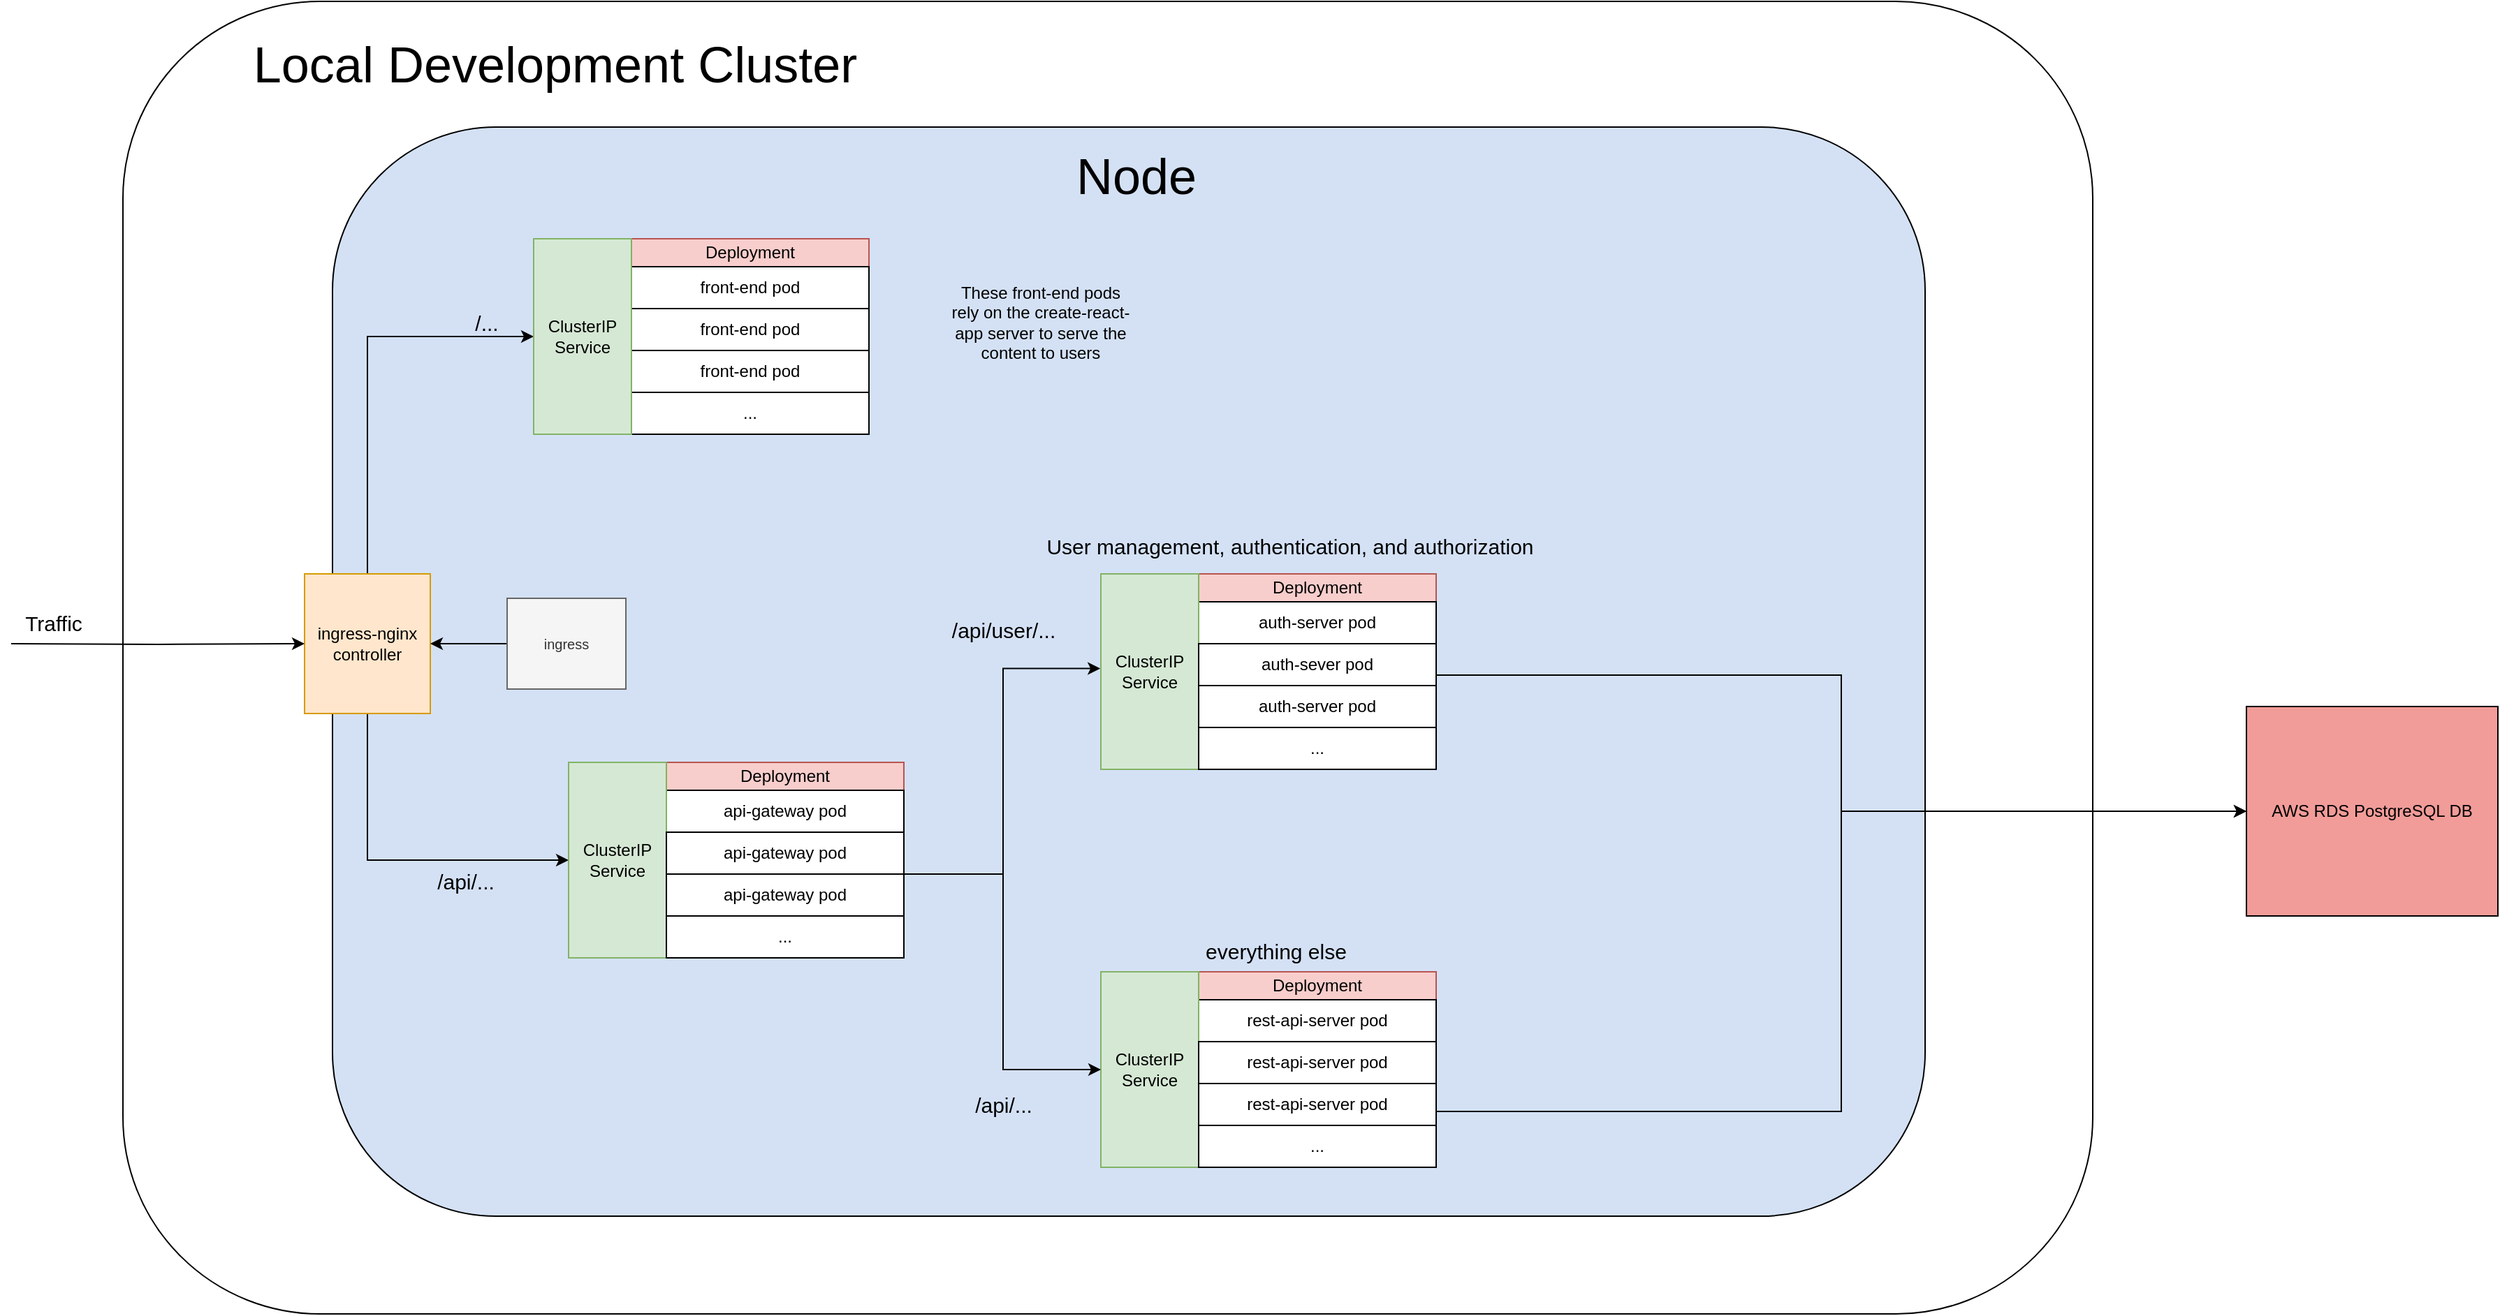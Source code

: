 <mxfile version="14.6.13" type="device" pages="2"><diagram id="BUN0zeX8ErIfLA1Tuo8H" name="Page-1"><mxGraphModel dx="4293" dy="1508" grid="1" gridSize="10" guides="1" tooltips="1" connect="1" arrows="1" fold="1" page="1" pageScale="1" pageWidth="850" pageHeight="1100" math="0" shadow="0"><root><mxCell id="0"/><mxCell id="1" parent="0"/><mxCell id="x5zKE7zBsJ3YWNM0htOx-2" value="" style="rounded=1;whiteSpace=wrap;html=1;" vertex="1" parent="1"><mxGeometry x="70" y="130" width="1410" height="940" as="geometry"/></mxCell><mxCell id="LdxUc2a8x4ET88XI-WHW-264" value="" style="ellipse;whiteSpace=wrap;html=1;" parent="1" vertex="1"><mxGeometry x="635" y="295" width="150" height="90" as="geometry"/></mxCell><mxCell id="bsgLZ-kpTbiOzReewNby-19" value="" style="rounded=1;whiteSpace=wrap;html=1;fillColor=#D4E1F5;" parent="1" vertex="1"><mxGeometry x="220" y="220" width="1140" height="780" as="geometry"/></mxCell><mxCell id="NH68k7Bs9rFK-1t2UABl-46" style="edgeStyle=orthogonalEdgeStyle;rounded=0;orthogonalLoop=1;jettySize=auto;html=1;exitX=0.5;exitY=0;exitDx=0;exitDy=0;entryX=0;entryY=0.5;entryDx=0;entryDy=0;" parent="1" source="NH68k7Bs9rFK-1t2UABl-1" target="NH68k7Bs9rFK-1t2UABl-45" edge="1"><mxGeometry relative="1" as="geometry"/></mxCell><mxCell id="bsgLZ-kpTbiOzReewNby-8" style="edgeStyle=orthogonalEdgeStyle;rounded=0;orthogonalLoop=1;jettySize=auto;html=1;exitX=0.5;exitY=1;exitDx=0;exitDy=0;entryX=0;entryY=0.5;entryDx=0;entryDy=0;" parent="1" source="NH68k7Bs9rFK-1t2UABl-1" target="bsgLZ-kpTbiOzReewNby-4" edge="1"><mxGeometry relative="1" as="geometry"/></mxCell><mxCell id="NH68k7Bs9rFK-1t2UABl-1" value="ingress-nginx controller" style="rounded=0;whiteSpace=wrap;html=1;fillColor=#ffe6cc;strokeColor=#d79b00;" parent="1" vertex="1"><mxGeometry x="200" y="540" width="90" height="100" as="geometry"/></mxCell><mxCell id="NH68k7Bs9rFK-1t2UABl-12" value="" style="rounded=0;whiteSpace=wrap;html=1;" parent="1" vertex="1"><mxGeometry x="434" y="300" width="170" height="140" as="geometry"/></mxCell><mxCell id="NH68k7Bs9rFK-1t2UABl-17" value="Deployment" style="rounded=0;whiteSpace=wrap;html=1;fillColor=#f8cecc;strokeColor=#b85450;" parent="1" vertex="1"><mxGeometry x="434" y="300" width="170" height="20" as="geometry"/></mxCell><mxCell id="NH68k7Bs9rFK-1t2UABl-21" value="front-end pod" style="rounded=0;whiteSpace=wrap;html=1;" parent="1" vertex="1"><mxGeometry x="434" y="320" width="170" height="30" as="geometry"/></mxCell><mxCell id="NH68k7Bs9rFK-1t2UABl-23" value="front-end pod" style="rounded=0;whiteSpace=wrap;html=1;" parent="1" vertex="1"><mxGeometry x="434" y="350" width="170" height="30" as="geometry"/></mxCell><mxCell id="NH68k7Bs9rFK-1t2UABl-24" value="front-end pod" style="rounded=0;whiteSpace=wrap;html=1;" parent="1" vertex="1"><mxGeometry x="434" y="380" width="170" height="30" as="geometry"/></mxCell><mxCell id="NH68k7Bs9rFK-1t2UABl-25" value="..." style="rounded=0;whiteSpace=wrap;html=1;" parent="1" vertex="1"><mxGeometry x="434" y="410" width="170" height="30" as="geometry"/></mxCell><mxCell id="NH68k7Bs9rFK-1t2UABl-45" value="ClusterIP Service" style="rounded=0;whiteSpace=wrap;html=1;fillColor=#d5e8d4;strokeColor=#82b366;" parent="1" vertex="1"><mxGeometry x="364" y="300" width="70" height="140" as="geometry"/></mxCell><mxCell id="NH68k7Bs9rFK-1t2UABl-49" value="&lt;font style=&quot;font-size: 15px&quot;&gt;/api/...&lt;/font&gt;" style="text;html=1;resizable=0;autosize=1;align=center;verticalAlign=middle;points=[];fillColor=none;strokeColor=none;rounded=0;" parent="1" vertex="1"><mxGeometry x="285" y="750" width="60" height="20" as="geometry"/></mxCell><mxCell id="NH68k7Bs9rFK-1t2UABl-50" value="&lt;font style=&quot;font-size: 15px&quot;&gt;/...&lt;/font&gt;" style="text;html=1;resizable=0;autosize=1;align=center;verticalAlign=middle;points=[];fillColor=none;strokeColor=none;rounded=0;" parent="1" vertex="1"><mxGeometry x="315" y="350" width="30" height="20" as="geometry"/></mxCell><mxCell id="NH68k7Bs9rFK-1t2UABl-51" value="" style="rounded=0;whiteSpace=wrap;html=1;" parent="1" vertex="1"><mxGeometry x="840" y="560" width="170" height="120" as="geometry"/></mxCell><mxCell id="NH68k7Bs9rFK-1t2UABl-52" value="Deployment" style="rounded=0;whiteSpace=wrap;html=1;fillColor=#f8cecc;strokeColor=#b85450;" parent="1" vertex="1"><mxGeometry x="840" y="540" width="170" height="20" as="geometry"/></mxCell><mxCell id="NH68k7Bs9rFK-1t2UABl-53" value="auth-server pod" style="rounded=0;whiteSpace=wrap;html=1;" parent="1" vertex="1"><mxGeometry x="840" y="560" width="170" height="30" as="geometry"/></mxCell><mxCell id="NH68k7Bs9rFK-1t2UABl-75" value="ClusterIP Service" style="rounded=0;whiteSpace=wrap;html=1;fillColor=#d5e8d4;strokeColor=#82b366;" parent="1" vertex="1"><mxGeometry x="770" y="540" width="70" height="140" as="geometry"/></mxCell><mxCell id="NH68k7Bs9rFK-1t2UABl-82" value="" style="rounded=0;whiteSpace=wrap;html=1;" parent="1" vertex="1"><mxGeometry x="840" y="845" width="170" height="120" as="geometry"/></mxCell><mxCell id="NH68k7Bs9rFK-1t2UABl-83" value="Deployment" style="rounded=0;whiteSpace=wrap;html=1;fillColor=#f8cecc;strokeColor=#b85450;" parent="1" vertex="1"><mxGeometry x="840" y="825" width="170" height="20" as="geometry"/></mxCell><mxCell id="NH68k7Bs9rFK-1t2UABl-84" value="rest-api-server pod" style="rounded=0;whiteSpace=wrap;html=1;" parent="1" vertex="1"><mxGeometry x="840" y="845" width="170" height="30" as="geometry"/></mxCell><mxCell id="NH68k7Bs9rFK-1t2UABl-85" value="ClusterIP Service" style="rounded=0;whiteSpace=wrap;html=1;fillColor=#d5e8d4;strokeColor=#82b366;" parent="1" vertex="1"><mxGeometry x="770" y="825" width="70" height="140" as="geometry"/></mxCell><mxCell id="NH68k7Bs9rFK-1t2UABl-95" value="&lt;font style=&quot;font-size: 15px&quot;&gt;User management, authentication, and authorization&lt;/font&gt;" style="text;html=1;resizable=0;autosize=1;align=center;verticalAlign=middle;points=[];fillColor=none;strokeColor=none;rounded=0;labelBackgroundColor=none;" parent="1" vertex="1"><mxGeometry x="725" y="510" width="360" height="20" as="geometry"/></mxCell><mxCell id="qw8Diko-G9ZeuLJR0sN6-1" value="&lt;span style=&quot;font-size: 36px&quot;&gt;Local Development Cluster&lt;/span&gt;" style="text;html=1;resizable=0;autosize=1;align=center;verticalAlign=middle;points=[];fillColor=none;strokeColor=none;rounded=0;" parent="1" vertex="1"><mxGeometry x="154" y="160" width="450" height="30" as="geometry"/></mxCell><mxCell id="bsgLZ-kpTbiOzReewNby-17" style="edgeStyle=orthogonalEdgeStyle;rounded=0;orthogonalLoop=1;jettySize=auto;html=1;exitX=1;exitY=1;exitDx=0;exitDy=0;entryX=0;entryY=0.5;entryDx=0;entryDy=0;" parent="1" source="wJmKBXI6RJ40PAZ7qnUp-6" target="bsgLZ-kpTbiOzReewNby-11" edge="1"><mxGeometry relative="1" as="geometry"/></mxCell><mxCell id="wJmKBXI6RJ40PAZ7qnUp-6" value="rest-api-server&amp;nbsp;pod" style="rounded=0;whiteSpace=wrap;html=1;" parent="1" vertex="1"><mxGeometry x="840" y="875" width="170" height="30" as="geometry"/></mxCell><mxCell id="wJmKBXI6RJ40PAZ7qnUp-7" value="rest-api-server&amp;nbsp;pod" style="rounded=0;whiteSpace=wrap;html=1;" parent="1" vertex="1"><mxGeometry x="840" y="905" width="170" height="30" as="geometry"/></mxCell><mxCell id="wJmKBXI6RJ40PAZ7qnUp-8" value="..." style="rounded=0;whiteSpace=wrap;html=1;" parent="1" vertex="1"><mxGeometry x="840" y="935" width="170" height="30" as="geometry"/></mxCell><mxCell id="bsgLZ-kpTbiOzReewNby-18" style="edgeStyle=orthogonalEdgeStyle;rounded=0;orthogonalLoop=1;jettySize=auto;html=1;exitX=1;exitY=0.75;exitDx=0;exitDy=0;entryX=0;entryY=0.5;entryDx=0;entryDy=0;" parent="1" source="wJmKBXI6RJ40PAZ7qnUp-9" target="bsgLZ-kpTbiOzReewNby-11" edge="1"><mxGeometry relative="1" as="geometry"/></mxCell><mxCell id="wJmKBXI6RJ40PAZ7qnUp-9" value="auth-sever pod" style="rounded=0;whiteSpace=wrap;html=1;" parent="1" vertex="1"><mxGeometry x="840" y="590" width="170" height="30" as="geometry"/></mxCell><mxCell id="wJmKBXI6RJ40PAZ7qnUp-10" value="auth-server pod" style="rounded=0;whiteSpace=wrap;html=1;" parent="1" vertex="1"><mxGeometry x="840" y="620" width="170" height="30" as="geometry"/></mxCell><mxCell id="wJmKBXI6RJ40PAZ7qnUp-11" value="..." style="rounded=0;whiteSpace=wrap;html=1;" parent="1" vertex="1"><mxGeometry x="840" y="650" width="170" height="30" as="geometry"/></mxCell><mxCell id="wJmKBXI6RJ40PAZ7qnUp-12" value="&lt;font style=&quot;font-size: 15px&quot;&gt;everything else&lt;/font&gt;" style="text;html=1;resizable=0;autosize=1;align=center;verticalAlign=middle;points=[];fillColor=none;strokeColor=none;rounded=0;labelBackgroundColor=none;" parent="1" vertex="1"><mxGeometry x="835" y="800" width="120" height="20" as="geometry"/></mxCell><mxCell id="vpx-vTLtZu9tzauboUVG-5" value="&lt;font style=&quot;font-size: 36px&quot;&gt;Node&lt;/font&gt;" style="text;html=1;resizable=0;autosize=1;align=center;verticalAlign=middle;points=[];strokeColor=none;rounded=0;" parent="1" vertex="1"><mxGeometry x="745" y="240" width="100" height="30" as="geometry"/></mxCell><mxCell id="bsgLZ-kpTbiOzReewNby-1" value="" style="rounded=0;whiteSpace=wrap;html=1;" parent="1" vertex="1"><mxGeometry x="459" y="695" width="170" height="120" as="geometry"/></mxCell><mxCell id="bsgLZ-kpTbiOzReewNby-2" value="Deployment" style="rounded=0;whiteSpace=wrap;html=1;fillColor=#f8cecc;strokeColor=#b85450;" parent="1" vertex="1"><mxGeometry x="459" y="675" width="170" height="20" as="geometry"/></mxCell><mxCell id="bsgLZ-kpTbiOzReewNby-3" value="api-gateway pod" style="rounded=0;whiteSpace=wrap;html=1;" parent="1" vertex="1"><mxGeometry x="459" y="695" width="170" height="30" as="geometry"/></mxCell><mxCell id="bsgLZ-kpTbiOzReewNby-4" value="ClusterIP Service" style="rounded=0;whiteSpace=wrap;html=1;fillColor=#d5e8d4;strokeColor=#82b366;" parent="1" vertex="1"><mxGeometry x="389" y="675" width="70" height="140" as="geometry"/></mxCell><mxCell id="bsgLZ-kpTbiOzReewNby-12" style="edgeStyle=orthogonalEdgeStyle;rounded=0;orthogonalLoop=1;jettySize=auto;html=1;exitX=1;exitY=1;exitDx=0;exitDy=0;entryX=-0.006;entryY=0.484;entryDx=0;entryDy=0;entryPerimeter=0;" parent="1" source="bsgLZ-kpTbiOzReewNby-5" target="NH68k7Bs9rFK-1t2UABl-75" edge="1"><mxGeometry relative="1" as="geometry"><mxPoint x="660" y="730" as="targetPoint"/><Array as="points"><mxPoint x="700" y="755"/><mxPoint x="700" y="608"/></Array></mxGeometry></mxCell><mxCell id="bsgLZ-kpTbiOzReewNby-16" style="edgeStyle=orthogonalEdgeStyle;rounded=0;orthogonalLoop=1;jettySize=auto;html=1;exitX=1;exitY=1;exitDx=0;exitDy=0;entryX=0;entryY=0.5;entryDx=0;entryDy=0;" parent="1" source="bsgLZ-kpTbiOzReewNby-5" target="NH68k7Bs9rFK-1t2UABl-85" edge="1"><mxGeometry relative="1" as="geometry"><Array as="points"><mxPoint x="700" y="755"/><mxPoint x="700" y="895"/></Array></mxGeometry></mxCell><mxCell id="bsgLZ-kpTbiOzReewNby-5" value="api-gateway pod" style="rounded=0;whiteSpace=wrap;html=1;" parent="1" vertex="1"><mxGeometry x="459" y="725" width="170" height="30" as="geometry"/></mxCell><mxCell id="bsgLZ-kpTbiOzReewNby-6" value="api-gateway pod" style="rounded=0;whiteSpace=wrap;html=1;" parent="1" vertex="1"><mxGeometry x="459" y="755" width="170" height="30" as="geometry"/></mxCell><mxCell id="bsgLZ-kpTbiOzReewNby-7" value="..." style="rounded=0;whiteSpace=wrap;html=1;" parent="1" vertex="1"><mxGeometry x="459" y="785" width="170" height="30" as="geometry"/></mxCell><mxCell id="bsgLZ-kpTbiOzReewNby-11" value="AWS RDS PostgreSQL DB" style="rounded=0;whiteSpace=wrap;html=1;fillColor=#F19C99;" parent="1" vertex="1"><mxGeometry x="1590" y="635" width="180" height="150" as="geometry"/></mxCell><mxCell id="LdxUc2a8x4ET88XI-WHW-3" value="&lt;font style=&quot;font-size: 15px&quot;&gt;/api/...&lt;/font&gt;" style="text;html=1;resizable=0;autosize=1;align=center;verticalAlign=middle;points=[];fillColor=none;strokeColor=none;rounded=0;" parent="1" vertex="1"><mxGeometry x="670" y="910" width="60" height="20" as="geometry"/></mxCell><mxCell id="LdxUc2a8x4ET88XI-WHW-4" value="&lt;font style=&quot;font-size: 15px&quot;&gt;/api/user/...&lt;/font&gt;" style="text;html=1;resizable=0;autosize=1;align=center;verticalAlign=middle;points=[];fillColor=none;strokeColor=none;rounded=0;" parent="1" vertex="1"><mxGeometry x="655" y="570" width="90" height="20" as="geometry"/></mxCell><mxCell id="LdxUc2a8x4ET88XI-WHW-185" style="edgeStyle=orthogonalEdgeStyle;rounded=0;orthogonalLoop=1;jettySize=auto;html=1;startArrow=none;startFill=0;" parent="1" target="NH68k7Bs9rFK-1t2UABl-1" edge="1"><mxGeometry relative="1" as="geometry"><mxPoint x="-10" y="590" as="sourcePoint"/></mxGeometry></mxCell><mxCell id="LdxUc2a8x4ET88XI-WHW-187" value="&lt;font style=&quot;font-size: 15px&quot;&gt;Traffic&lt;/font&gt;" style="text;html=1;resizable=0;autosize=1;align=center;verticalAlign=middle;points=[];fillColor=none;strokeColor=none;rounded=0;" parent="1" vertex="1"><mxGeometry x="-10" y="565" width="60" height="20" as="geometry"/></mxCell><mxCell id="LdxUc2a8x4ET88XI-WHW-262" value="These front-end pods rely on the create-react-app server to serve the content to users" style="text;html=1;strokeColor=none;fillColor=none;align=center;verticalAlign=middle;whiteSpace=wrap;rounded=0;" parent="1" vertex="1"><mxGeometry x="659" y="350" width="136" height="20" as="geometry"/></mxCell><mxCell id="LdxUc2a8x4ET88XI-WHW-270" value="" style="edgeStyle=orthogonalEdgeStyle;rounded=0;orthogonalLoop=1;jettySize=auto;html=1;startArrow=none;startFill=0;entryX=1;entryY=0.5;entryDx=0;entryDy=0;" parent="1" source="LdxUc2a8x4ET88XI-WHW-271" target="NH68k7Bs9rFK-1t2UABl-1" edge="1"><mxGeometry relative="1" as="geometry"><mxPoint x="325" y="590" as="targetPoint"/></mxGeometry></mxCell><mxCell id="LdxUc2a8x4ET88XI-WHW-271" value="&lt;font style=&quot;font-size: 10px&quot;&gt;ingress&lt;/font&gt;" style="rounded=0;whiteSpace=wrap;html=1;fillColor=#f5f5f5;strokeColor=#666666;fontColor=#333333;" parent="1" vertex="1"><mxGeometry x="345" y="557.5" width="85" height="65" as="geometry"/></mxCell></root></mxGraphModel></diagram><diagram id="R4rSdhRdQZI7eO6KIkGB" name="Page-2"><mxGraphModel dx="2243" dy="1285" grid="1" gridSize="10" guides="1" tooltips="1" connect="1" arrows="1" fold="1" page="1" pageScale="1" pageWidth="850" pageHeight="1100" math="0" shadow="0"><root><mxCell id="oFJh5TbJ9YvuWG7Rph3Z-0"/><mxCell id="oFJh5TbJ9YvuWG7Rph3Z-1" parent="oFJh5TbJ9YvuWG7Rph3Z-0"/><mxCell id="oFJh5TbJ9YvuWG7Rph3Z-2" value="" style="edgeStyle=orthogonalEdgeStyle;rounded=0;orthogonalLoop=1;jettySize=auto;html=1;" edge="1" parent="oFJh5TbJ9YvuWG7Rph3Z-1" source="oFJh5TbJ9YvuWG7Rph3Z-3" target="oFJh5TbJ9YvuWG7Rph3Z-6"><mxGeometry relative="1" as="geometry"/></mxCell><mxCell id="oFJh5TbJ9YvuWG7Rph3Z-3" value="Traffic" style="text;html=1;strokeColor=none;fillColor=none;align=center;verticalAlign=middle;whiteSpace=wrap;rounded=0;" vertex="1" parent="oFJh5TbJ9YvuWG7Rph3Z-1"><mxGeometry x="90" y="475" width="60" height="30" as="geometry"/></mxCell><mxCell id="oFJh5TbJ9YvuWG7Rph3Z-4" style="edgeStyle=orthogonalEdgeStyle;rounded=0;orthogonalLoop=1;jettySize=auto;html=1;exitX=0.5;exitY=0;exitDx=0;exitDy=0;entryX=0;entryY=0.5;entryDx=0;entryDy=0;" edge="1" parent="oFJh5TbJ9YvuWG7Rph3Z-1" source="oFJh5TbJ9YvuWG7Rph3Z-6" target="oFJh5TbJ9YvuWG7Rph3Z-22"><mxGeometry relative="1" as="geometry"/></mxCell><mxCell id="oFJh5TbJ9YvuWG7Rph3Z-5" style="edgeStyle=orthogonalEdgeStyle;rounded=0;orthogonalLoop=1;jettySize=auto;html=1;exitX=0.5;exitY=1;exitDx=0;exitDy=0;entryX=0;entryY=0.5;entryDx=0;entryDy=0;" edge="1" parent="oFJh5TbJ9YvuWG7Rph3Z-1" source="oFJh5TbJ9YvuWG7Rph3Z-6" target="oFJh5TbJ9YvuWG7Rph3Z-21"><mxGeometry relative="1" as="geometry"/></mxCell><mxCell id="oFJh5TbJ9YvuWG7Rph3Z-6" value="nginx-ingress" style="rounded=0;whiteSpace=wrap;html=1;fillColor=#e1d5e7;strokeColor=#9673a6;" vertex="1" parent="oFJh5TbJ9YvuWG7Rph3Z-1"><mxGeometry x="200" y="440" width="90" height="100" as="geometry"/></mxCell><mxCell id="oFJh5TbJ9YvuWG7Rph3Z-7" value="" style="rounded=0;whiteSpace=wrap;html=1;" vertex="1" parent="oFJh5TbJ9YvuWG7Rph3Z-1"><mxGeometry x="400" y="300" width="170" height="140" as="geometry"/></mxCell><mxCell id="oFJh5TbJ9YvuWG7Rph3Z-8" value="Deployment" style="rounded=0;whiteSpace=wrap;html=1;fillColor=#f8cecc;strokeColor=#b85450;" vertex="1" parent="oFJh5TbJ9YvuWG7Rph3Z-1"><mxGeometry x="400" y="300" width="170" height="20" as="geometry"/></mxCell><mxCell id="oFJh5TbJ9YvuWG7Rph3Z-9" value="nginx-react-client pod" style="rounded=0;whiteSpace=wrap;html=1;" vertex="1" parent="oFJh5TbJ9YvuWG7Rph3Z-1"><mxGeometry x="400" y="320" width="170" height="30" as="geometry"/></mxCell><mxCell id="oFJh5TbJ9YvuWG7Rph3Z-10" value="nginx-react-client&amp;nbsp;pod" style="rounded=0;whiteSpace=wrap;html=1;" vertex="1" parent="oFJh5TbJ9YvuWG7Rph3Z-1"><mxGeometry x="400" y="350" width="170" height="30" as="geometry"/></mxCell><mxCell id="oFJh5TbJ9YvuWG7Rph3Z-11" value="nginx-react-client&amp;nbsp;pod" style="rounded=0;whiteSpace=wrap;html=1;" vertex="1" parent="oFJh5TbJ9YvuWG7Rph3Z-1"><mxGeometry x="400" y="380" width="170" height="30" as="geometry"/></mxCell><mxCell id="oFJh5TbJ9YvuWG7Rph3Z-12" value="..." style="rounded=0;whiteSpace=wrap;html=1;" vertex="1" parent="oFJh5TbJ9YvuWG7Rph3Z-1"><mxGeometry x="400" y="410" width="170" height="30" as="geometry"/></mxCell><mxCell id="oFJh5TbJ9YvuWG7Rph3Z-13" value="" style="rounded=0;whiteSpace=wrap;html=1;" vertex="1" parent="oFJh5TbJ9YvuWG7Rph3Z-1"><mxGeometry x="400" y="540" width="170" height="140" as="geometry"/></mxCell><mxCell id="oFJh5TbJ9YvuWG7Rph3Z-14" value="Deployment" style="rounded=0;whiteSpace=wrap;html=1;fillColor=#f8cecc;strokeColor=#b85450;" vertex="1" parent="oFJh5TbJ9YvuWG7Rph3Z-1"><mxGeometry x="400" y="540" width="170" height="20" as="geometry"/></mxCell><mxCell id="oFJh5TbJ9YvuWG7Rph3Z-15" value="api-gateway pod" style="rounded=0;whiteSpace=wrap;html=1;" vertex="1" parent="oFJh5TbJ9YvuWG7Rph3Z-1"><mxGeometry x="400" y="560" width="170" height="30" as="geometry"/></mxCell><mxCell id="oFJh5TbJ9YvuWG7Rph3Z-16" style="edgeStyle=orthogonalEdgeStyle;rounded=0;orthogonalLoop=1;jettySize=auto;html=1;exitX=1;exitY=0.25;exitDx=0;exitDy=0;entryX=0;entryY=0.5;entryDx=0;entryDy=0;" edge="1" parent="oFJh5TbJ9YvuWG7Rph3Z-1" source="oFJh5TbJ9YvuWG7Rph3Z-17" target="oFJh5TbJ9YvuWG7Rph3Z-44"><mxGeometry relative="1" as="geometry"/></mxCell><mxCell id="oFJh5TbJ9YvuWG7Rph3Z-17" value="api-gateway pod" style="rounded=0;whiteSpace=wrap;html=1;" vertex="1" parent="oFJh5TbJ9YvuWG7Rph3Z-1"><mxGeometry x="400" y="590" width="170" height="30" as="geometry"/></mxCell><mxCell id="oFJh5TbJ9YvuWG7Rph3Z-18" style="edgeStyle=orthogonalEdgeStyle;rounded=0;orthogonalLoop=1;jettySize=auto;html=1;exitX=1;exitY=0.5;exitDx=0;exitDy=0;entryX=0;entryY=0.5;entryDx=0;entryDy=0;" edge="1" parent="oFJh5TbJ9YvuWG7Rph3Z-1" source="oFJh5TbJ9YvuWG7Rph3Z-19" target="oFJh5TbJ9YvuWG7Rph3Z-38"><mxGeometry relative="1" as="geometry"/></mxCell><mxCell id="oFJh5TbJ9YvuWG7Rph3Z-19" value="api-gateway pod" style="rounded=0;whiteSpace=wrap;html=1;" vertex="1" parent="oFJh5TbJ9YvuWG7Rph3Z-1"><mxGeometry x="400" y="620" width="170" height="30" as="geometry"/></mxCell><mxCell id="oFJh5TbJ9YvuWG7Rph3Z-20" value="..." style="rounded=0;whiteSpace=wrap;html=1;" vertex="1" parent="oFJh5TbJ9YvuWG7Rph3Z-1"><mxGeometry x="400" y="650" width="170" height="30" as="geometry"/></mxCell><mxCell id="oFJh5TbJ9YvuWG7Rph3Z-21" value="ClusterIP Service" style="rounded=0;whiteSpace=wrap;html=1;fillColor=#d5e8d4;strokeColor=#82b366;" vertex="1" parent="oFJh5TbJ9YvuWG7Rph3Z-1"><mxGeometry x="330" y="540" width="70" height="140" as="geometry"/></mxCell><mxCell id="oFJh5TbJ9YvuWG7Rph3Z-22" value="ClusterIP Service" style="rounded=0;whiteSpace=wrap;html=1;fillColor=#d5e8d4;strokeColor=#82b366;" vertex="1" parent="oFJh5TbJ9YvuWG7Rph3Z-1"><mxGeometry x="330" y="300" width="70" height="140" as="geometry"/></mxCell><mxCell id="oFJh5TbJ9YvuWG7Rph3Z-23" value="/api/*" style="text;html=1;resizable=0;autosize=1;align=center;verticalAlign=middle;points=[];fillColor=none;strokeColor=none;rounded=0;" vertex="1" parent="oFJh5TbJ9YvuWG7Rph3Z-1"><mxGeometry x="235" y="610" width="40" height="20" as="geometry"/></mxCell><mxCell id="oFJh5TbJ9YvuWG7Rph3Z-24" value="/*" style="text;html=1;resizable=0;autosize=1;align=center;verticalAlign=middle;points=[];fillColor=none;strokeColor=none;rounded=0;" vertex="1" parent="oFJh5TbJ9YvuWG7Rph3Z-1"><mxGeometry x="245" y="350" width="20" height="20" as="geometry"/></mxCell><mxCell id="oFJh5TbJ9YvuWG7Rph3Z-25" value="" style="rounded=0;whiteSpace=wrap;html=1;" vertex="1" parent="oFJh5TbJ9YvuWG7Rph3Z-1"><mxGeometry x="740" y="420" width="170" height="120" as="geometry"/></mxCell><mxCell id="oFJh5TbJ9YvuWG7Rph3Z-26" value="Deployment" style="rounded=0;whiteSpace=wrap;html=1;fillColor=#f8cecc;strokeColor=#b85450;" vertex="1" parent="oFJh5TbJ9YvuWG7Rph3Z-1"><mxGeometry x="740" y="400" width="170" height="20" as="geometry"/></mxCell><mxCell id="oFJh5TbJ9YvuWG7Rph3Z-27" style="edgeStyle=orthogonalEdgeStyle;rounded=0;orthogonalLoop=1;jettySize=auto;html=1;exitX=1;exitY=0.5;exitDx=0;exitDy=0;entryX=0;entryY=0.5;entryDx=0;entryDy=0;" edge="1" parent="oFJh5TbJ9YvuWG7Rph3Z-1" source="oFJh5TbJ9YvuWG7Rph3Z-28" target="oFJh5TbJ9YvuWG7Rph3Z-29"><mxGeometry relative="1" as="geometry"/></mxCell><mxCell id="oFJh5TbJ9YvuWG7Rph3Z-28" value="user_management pod" style="rounded=0;whiteSpace=wrap;html=1;" vertex="1" parent="oFJh5TbJ9YvuWG7Rph3Z-1"><mxGeometry x="740" y="420" width="170" height="30" as="geometry"/></mxCell><mxCell id="oFJh5TbJ9YvuWG7Rph3Z-29" value="ClusterIP Service" style="rounded=0;whiteSpace=wrap;html=1;fillColor=#d5e8d4;strokeColor=#82b366;" vertex="1" parent="oFJh5TbJ9YvuWG7Rph3Z-1"><mxGeometry x="1000" y="535" width="70" height="140" as="geometry"/></mxCell><mxCell id="oFJh5TbJ9YvuWG7Rph3Z-30" value="" style="endArrow=none;html=1;" edge="1" parent="oFJh5TbJ9YvuWG7Rph3Z-1"><mxGeometry width="50" height="50" relative="1" as="geometry"><mxPoint x="570" y="634.58" as="sourcePoint"/><mxPoint x="620" y="635" as="targetPoint"/></mxGeometry></mxCell><mxCell id="oFJh5TbJ9YvuWG7Rph3Z-31" value="" style="endArrow=none;html=1;" edge="1" parent="oFJh5TbJ9YvuWG7Rph3Z-1"><mxGeometry width="50" height="50" relative="1" as="geometry"><mxPoint x="570" y="664.58" as="sourcePoint"/><mxPoint x="620" y="665" as="targetPoint"/></mxGeometry></mxCell><mxCell id="oFJh5TbJ9YvuWG7Rph3Z-32" value="" style="endArrow=none;html=1;" edge="1" parent="oFJh5TbJ9YvuWG7Rph3Z-1"><mxGeometry width="50" height="50" relative="1" as="geometry"><mxPoint x="570" y="574.58" as="sourcePoint"/><mxPoint x="620" y="575" as="targetPoint"/></mxGeometry></mxCell><mxCell id="oFJh5TbJ9YvuWG7Rph3Z-33" value="" style="endArrow=none;html=1;" edge="1" parent="oFJh5TbJ9YvuWG7Rph3Z-1"><mxGeometry width="50" height="50" relative="1" as="geometry"><mxPoint x="620" y="665" as="sourcePoint"/><mxPoint x="620" y="575" as="targetPoint"/><Array as="points"><mxPoint x="620" y="620"/></Array></mxGeometry></mxCell><mxCell id="oFJh5TbJ9YvuWG7Rph3Z-34" value="" style="rounded=0;whiteSpace=wrap;html=1;" vertex="1" parent="oFJh5TbJ9YvuWG7Rph3Z-1"><mxGeometry x="1070" y="555" width="170" height="120" as="geometry"/></mxCell><mxCell id="oFJh5TbJ9YvuWG7Rph3Z-35" value="Deployment" style="rounded=0;whiteSpace=wrap;html=1;fillColor=#f8cecc;strokeColor=#b85450;" vertex="1" parent="oFJh5TbJ9YvuWG7Rph3Z-1"><mxGeometry x="1070" y="535" width="170" height="20" as="geometry"/></mxCell><mxCell id="oFJh5TbJ9YvuWG7Rph3Z-36" style="edgeStyle=orthogonalEdgeStyle;rounded=0;orthogonalLoop=1;jettySize=auto;html=1;exitX=1;exitY=0.5;exitDx=0;exitDy=0;" edge="1" parent="oFJh5TbJ9YvuWG7Rph3Z-1" source="oFJh5TbJ9YvuWG7Rph3Z-37" target="oFJh5TbJ9YvuWG7Rph3Z-39"><mxGeometry relative="1" as="geometry"/></mxCell><mxCell id="oFJh5TbJ9YvuWG7Rph3Z-37" value="mongodb pod" style="rounded=0;whiteSpace=wrap;html=1;" vertex="1" parent="oFJh5TbJ9YvuWG7Rph3Z-1"><mxGeometry x="1070" y="555" width="170" height="30" as="geometry"/></mxCell><mxCell id="oFJh5TbJ9YvuWG7Rph3Z-38" value="ClusterIP Service" style="rounded=0;whiteSpace=wrap;html=1;fillColor=#d5e8d4;strokeColor=#82b366;" vertex="1" parent="oFJh5TbJ9YvuWG7Rph3Z-1"><mxGeometry x="670" y="400" width="70" height="140" as="geometry"/></mxCell><mxCell id="oFJh5TbJ9YvuWG7Rph3Z-39" value="Persistent Volume" style="rounded=0;whiteSpace=wrap;html=1;labelBackgroundColor=none;fillColor=#fff2cc;strokeColor=#d6b656;" vertex="1" parent="oFJh5TbJ9YvuWG7Rph3Z-1"><mxGeometry x="1310" y="540" width="120" height="60" as="geometry"/></mxCell><mxCell id="oFJh5TbJ9YvuWG7Rph3Z-40" value="" style="rounded=0;whiteSpace=wrap;html=1;" vertex="1" parent="oFJh5TbJ9YvuWG7Rph3Z-1"><mxGeometry x="740" y="700" width="170" height="120" as="geometry"/></mxCell><mxCell id="oFJh5TbJ9YvuWG7Rph3Z-41" value="Deployment" style="rounded=0;whiteSpace=wrap;html=1;fillColor=#f8cecc;strokeColor=#b85450;" vertex="1" parent="oFJh5TbJ9YvuWG7Rph3Z-1"><mxGeometry x="740" y="680" width="170" height="20" as="geometry"/></mxCell><mxCell id="oFJh5TbJ9YvuWG7Rph3Z-42" style="edgeStyle=orthogonalEdgeStyle;rounded=0;orthogonalLoop=1;jettySize=auto;html=1;exitX=1;exitY=0.5;exitDx=0;exitDy=0;entryX=0;entryY=0.5;entryDx=0;entryDy=0;" edge="1" parent="oFJh5TbJ9YvuWG7Rph3Z-1" source="oFJh5TbJ9YvuWG7Rph3Z-43" target="oFJh5TbJ9YvuWG7Rph3Z-29"><mxGeometry relative="1" as="geometry"/></mxCell><mxCell id="oFJh5TbJ9YvuWG7Rph3Z-43" value="server_api pod" style="rounded=0;whiteSpace=wrap;html=1;" vertex="1" parent="oFJh5TbJ9YvuWG7Rph3Z-1"><mxGeometry x="740" y="700" width="170" height="30" as="geometry"/></mxCell><mxCell id="oFJh5TbJ9YvuWG7Rph3Z-44" value="ClusterIP Service" style="rounded=0;whiteSpace=wrap;html=1;fillColor=#d5e8d4;strokeColor=#82b366;" vertex="1" parent="oFJh5TbJ9YvuWG7Rph3Z-1"><mxGeometry x="670" y="680" width="70" height="140" as="geometry"/></mxCell><mxCell id="oFJh5TbJ9YvuWG7Rph3Z-45" value="User management, authorization, and authorization" style="text;html=1;resizable=0;autosize=1;align=center;verticalAlign=middle;points=[];fillColor=none;strokeColor=none;rounded=0;labelBackgroundColor=none;" vertex="1" parent="oFJh5TbJ9YvuWG7Rph3Z-1"><mxGeometry x="660" y="370" width="290" height="20" as="geometry"/></mxCell><mxCell id="oFJh5TbJ9YvuWG7Rph3Z-46" value="Deals with everything else, for example providing a GET route for all your past orders&amp;nbsp;" style="text;html=1;align=center;verticalAlign=middle;resizable=0;points=[];autosize=1;strokeColor=none;" vertex="1" parent="oFJh5TbJ9YvuWG7Rph3Z-1"><mxGeometry x="600" y="830" width="470" height="20" as="geometry"/></mxCell><mxCell id="oFJh5TbJ9YvuWG7Rph3Z-47" value="&lt;font style=&quot;font-size: 36px&quot;&gt;Production Environment (Google Cloud)&lt;/font&gt;" style="text;html=1;resizable=0;autosize=1;align=center;verticalAlign=middle;points=[];fillColor=none;strokeColor=none;rounded=0;" vertex="1" parent="oFJh5TbJ9YvuWG7Rph3Z-1"><mxGeometry x="20" y="190" width="650" height="30" as="geometry"/></mxCell></root></mxGraphModel></diagram></mxfile>